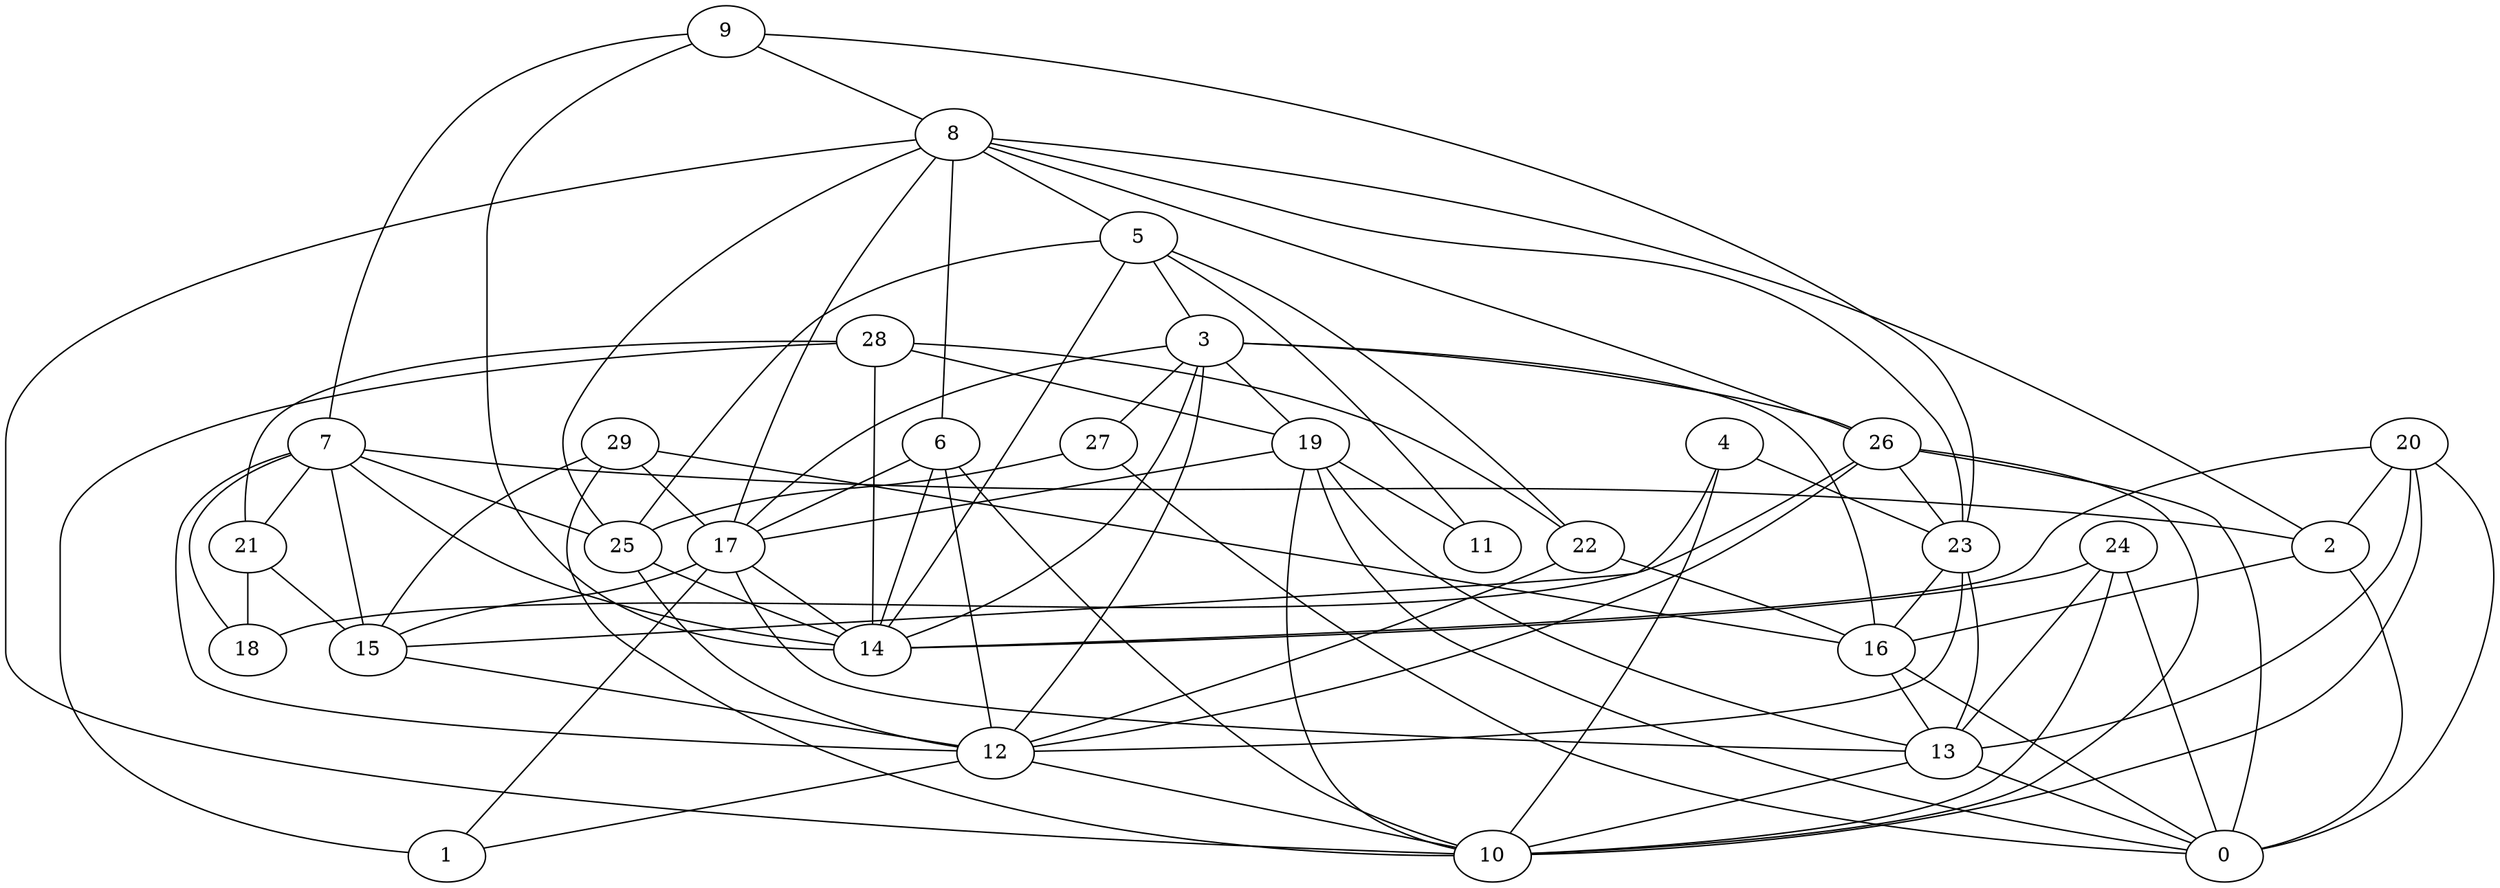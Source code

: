 digraph GG_graph {

subgraph G_graph {
edge [color = black]
"19" -> "17" [dir = none]
"28" -> "22" [dir = none]
"28" -> "1" [dir = none]
"28" -> "14" [dir = none]
"15" -> "12" [dir = none]
"29" -> "17" [dir = none]
"13" -> "0" [dir = none]
"17" -> "15" [dir = none]
"17" -> "14" [dir = none]
"9" -> "8" [dir = none]
"7" -> "18" [dir = none]
"7" -> "21" [dir = none]
"7" -> "14" [dir = none]
"27" -> "25" [dir = none]
"27" -> "0" [dir = none]
"26" -> "23" [dir = none]
"26" -> "0" [dir = none]
"8" -> "10" [dir = none]
"8" -> "2" [dir = none]
"8" -> "26" [dir = none]
"8" -> "17" [dir = none]
"20" -> "14" [dir = none]
"5" -> "11" [dir = none]
"5" -> "14" [dir = none]
"16" -> "13" [dir = none]
"6" -> "10" [dir = none]
"3" -> "14" [dir = none]
"24" -> "0" [dir = none]
"4" -> "10" [dir = none]
"8" -> "5" [dir = none]
"19" -> "13" [dir = none]
"9" -> "23" [dir = none]
"7" -> "25" [dir = none]
"19" -> "10" [dir = none]
"3" -> "16" [dir = none]
"26" -> "12" [dir = none]
"21" -> "15" [dir = none]
"21" -> "18" [dir = none]
"7" -> "15" [dir = none]
"19" -> "0" [dir = none]
"6" -> "17" [dir = none]
"24" -> "10" [dir = none]
"20" -> "10" [dir = none]
"17" -> "13" [dir = none]
"3" -> "12" [dir = none]
"23" -> "13" [dir = none]
"23" -> "12" [dir = none]
"7" -> "2" [dir = none]
"25" -> "12" [dir = none]
"28" -> "19" [dir = none]
"12" -> "10" [dir = none]
"16" -> "0" [dir = none]
"20" -> "2" [dir = none]
"28" -> "21" [dir = none]
"9" -> "14" [dir = none]
"6" -> "14" [dir = none]
"22" -> "16" [dir = none]
"4" -> "15" [dir = none]
"2" -> "0" [dir = none]
"8" -> "25" [dir = none]
"24" -> "14" [dir = none]
"3" -> "27" [dir = none]
"17" -> "1" [dir = none]
"29" -> "10" [dir = none]
"25" -> "14" [dir = none]
"3" -> "19" [dir = none]
"5" -> "25" [dir = none]
"3" -> "17" [dir = none]
"5" -> "22" [dir = none]
"8" -> "23" [dir = none]
"19" -> "11" [dir = none]
"29" -> "15" [dir = none]
"26" -> "10" [dir = none]
"8" -> "6" [dir = none]
"7" -> "12" [dir = none]
"9" -> "7" [dir = none]
"20" -> "13" [dir = none]
"13" -> "10" [dir = none]
"3" -> "26" [dir = none]
"23" -> "16" [dir = none]
"2" -> "16" [dir = none]
"26" -> "18" [dir = none]
"24" -> "13" [dir = none]
"20" -> "0" [dir = none]
"6" -> "12" [dir = none]
"22" -> "12" [dir = none]
"12" -> "1" [dir = none]
"29" -> "16" [dir = none]
"5" -> "3" [dir = none]
"4" -> "23" [dir = none]
}

}
